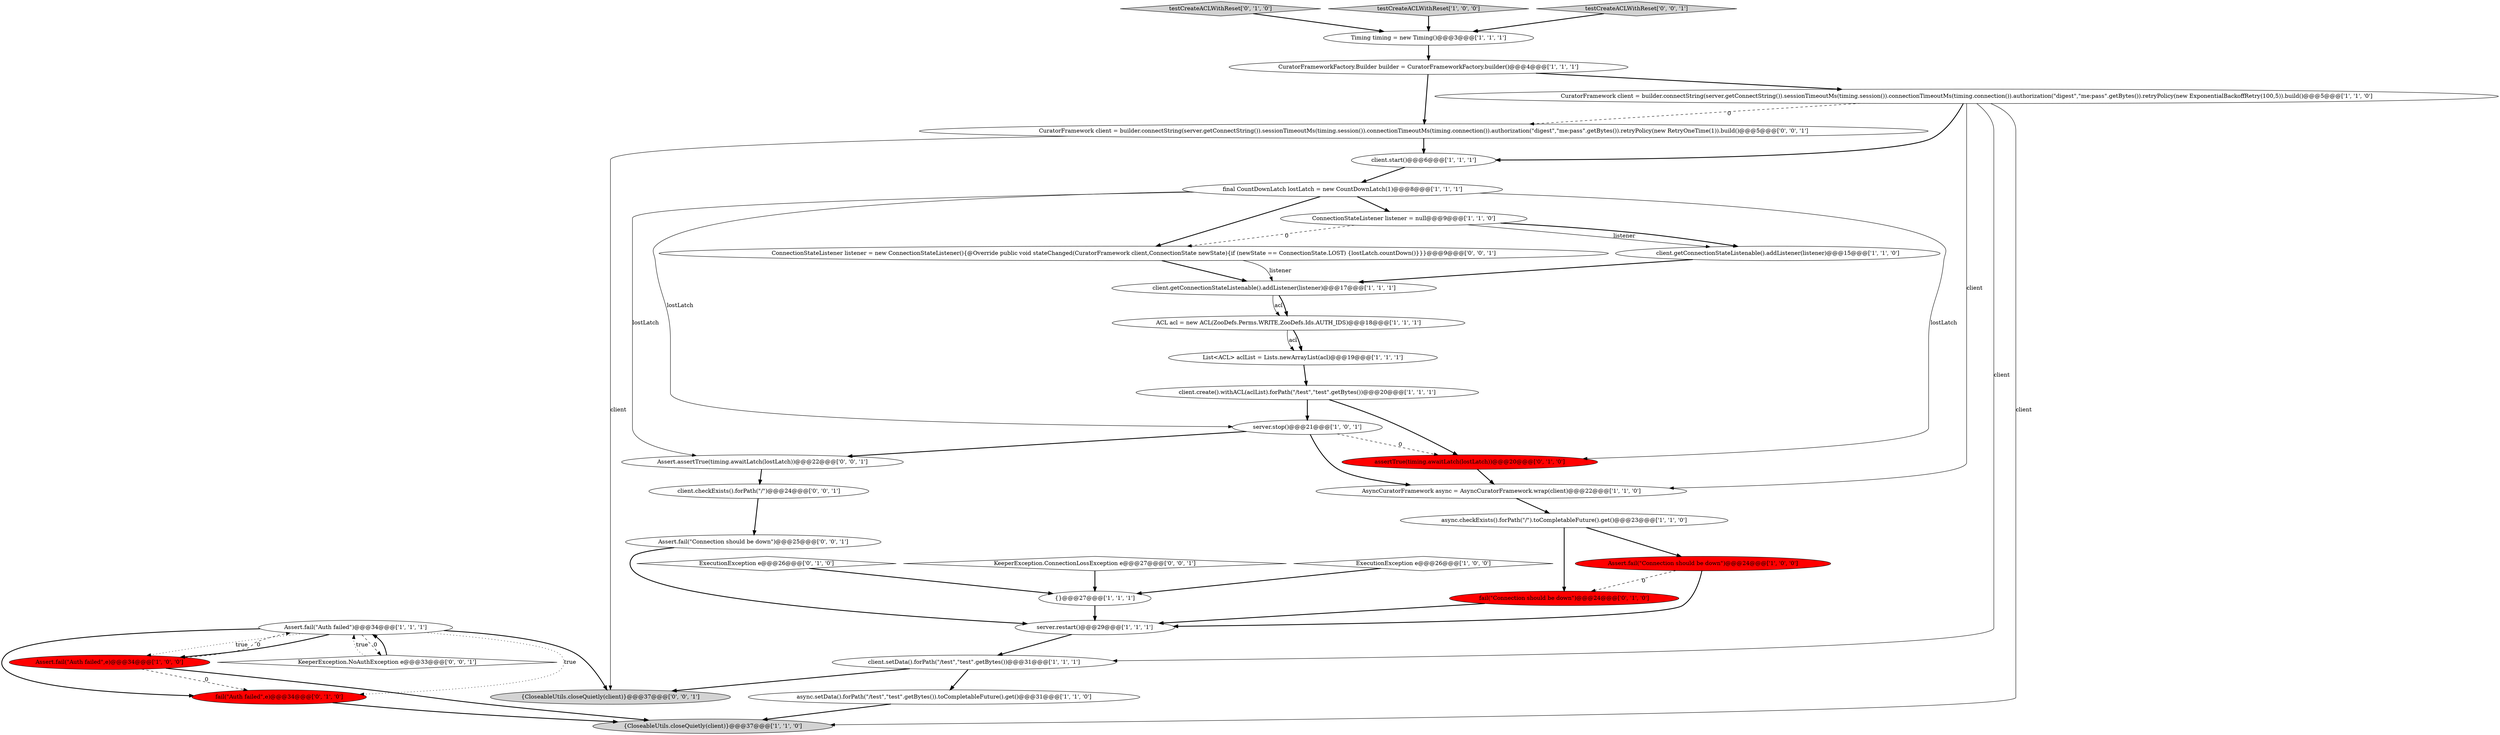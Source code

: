 digraph {
25 [style = filled, label = "fail(\"Auth failed\",e)@@@34@@@['0', '1', '0']", fillcolor = red, shape = ellipse image = "AAA1AAABBB2BBB"];
12 [style = filled, label = "client.start()@@@6@@@['1', '1', '1']", fillcolor = white, shape = ellipse image = "AAA0AAABBB1BBB"];
27 [style = filled, label = "fail(\"Connection should be down\")@@@24@@@['0', '1', '0']", fillcolor = red, shape = ellipse image = "AAA1AAABBB2BBB"];
37 [style = filled, label = "Assert.fail(\"Connection should be down\")@@@25@@@['0', '0', '1']", fillcolor = white, shape = ellipse image = "AAA0AAABBB3BBB"];
17 [style = filled, label = "CuratorFramework client = builder.connectString(server.getConnectString()).sessionTimeoutMs(timing.session()).connectionTimeoutMs(timing.connection()).authorization(\"digest\",\"me:pass\".getBytes()).retryPolicy(new ExponentialBackoffRetry(100,5)).build()@@@5@@@['1', '1', '0']", fillcolor = white, shape = ellipse image = "AAA0AAABBB1BBB"];
4 [style = filled, label = "async.checkExists().forPath(\"/\").toCompletableFuture().get()@@@23@@@['1', '1', '0']", fillcolor = white, shape = ellipse image = "AAA0AAABBB1BBB"];
24 [style = filled, label = "ExecutionException e@@@26@@@['0', '1', '0']", fillcolor = white, shape = diamond image = "AAA0AAABBB2BBB"];
35 [style = filled, label = "client.checkExists().forPath(\"/\")@@@24@@@['0', '0', '1']", fillcolor = white, shape = ellipse image = "AAA0AAABBB3BBB"];
8 [style = filled, label = "Assert.fail(\"Auth failed\")@@@34@@@['1', '1', '1']", fillcolor = white, shape = ellipse image = "AAA0AAABBB1BBB"];
32 [style = filled, label = "CuratorFramework client = builder.connectString(server.getConnectString()).sessionTimeoutMs(timing.session()).connectionTimeoutMs(timing.connection()).authorization(\"digest\",\"me:pass\".getBytes()).retryPolicy(new RetryOneTime(1)).build()@@@5@@@['0', '0', '1']", fillcolor = white, shape = ellipse image = "AAA0AAABBB3BBB"];
14 [style = filled, label = "client.getConnectionStateListenable().addListener(listener)@@@15@@@['1', '1', '0']", fillcolor = white, shape = ellipse image = "AAA0AAABBB1BBB"];
33 [style = filled, label = "KeeperException.ConnectionLossException e@@@27@@@['0', '0', '1']", fillcolor = white, shape = diamond image = "AAA0AAABBB3BBB"];
15 [style = filled, label = "ExecutionException e@@@26@@@['1', '0', '0']", fillcolor = white, shape = diamond image = "AAA0AAABBB1BBB"];
0 [style = filled, label = "AsyncCuratorFramework async = AsyncCuratorFramework.wrap(client)@@@22@@@['1', '1', '0']", fillcolor = white, shape = ellipse image = "AAA0AAABBB1BBB"];
28 [style = filled, label = "testCreateACLWithReset['0', '1', '0']", fillcolor = lightgray, shape = diamond image = "AAA0AAABBB2BBB"];
16 [style = filled, label = "async.setData().forPath(\"/test\",\"test\".getBytes()).toCompletableFuture().get()@@@31@@@['1', '1', '0']", fillcolor = white, shape = ellipse image = "AAA0AAABBB1BBB"];
6 [style = filled, label = "Timing timing = new Timing()@@@3@@@['1', '1', '1']", fillcolor = white, shape = ellipse image = "AAA0AAABBB1BBB"];
23 [style = filled, label = "Assert.fail(\"Auth failed\",e)@@@34@@@['1', '0', '0']", fillcolor = red, shape = ellipse image = "AAA1AAABBB1BBB"];
29 [style = filled, label = "KeeperException.NoAuthException e@@@33@@@['0', '0', '1']", fillcolor = white, shape = diamond image = "AAA0AAABBB3BBB"];
13 [style = filled, label = "ConnectionStateListener listener = null@@@9@@@['1', '1', '0']", fillcolor = white, shape = ellipse image = "AAA0AAABBB1BBB"];
21 [style = filled, label = "client.getConnectionStateListenable().addListener(listener)@@@17@@@['1', '1', '1']", fillcolor = white, shape = ellipse image = "AAA0AAABBB1BBB"];
34 [style = filled, label = "ConnectionStateListener listener = new ConnectionStateListener(){@Override public void stateChanged(CuratorFramework client,ConnectionState newState){if (newState == ConnectionState.LOST) {lostLatch.countDown()}}}@@@9@@@['0', '0', '1']", fillcolor = white, shape = ellipse image = "AAA0AAABBB3BBB"];
3 [style = filled, label = "server.stop()@@@21@@@['1', '0', '1']", fillcolor = white, shape = ellipse image = "AAA0AAABBB1BBB"];
9 [style = filled, label = "server.restart()@@@29@@@['1', '1', '1']", fillcolor = white, shape = ellipse image = "AAA0AAABBB1BBB"];
1 [style = filled, label = "CuratorFrameworkFactory.Builder builder = CuratorFrameworkFactory.builder()@@@4@@@['1', '1', '1']", fillcolor = white, shape = ellipse image = "AAA0AAABBB1BBB"];
10 [style = filled, label = "testCreateACLWithReset['1', '0', '0']", fillcolor = lightgray, shape = diamond image = "AAA0AAABBB1BBB"];
36 [style = filled, label = "testCreateACLWithReset['0', '0', '1']", fillcolor = lightgray, shape = diamond image = "AAA0AAABBB3BBB"];
30 [style = filled, label = "Assert.assertTrue(timing.awaitLatch(lostLatch))@@@22@@@['0', '0', '1']", fillcolor = white, shape = ellipse image = "AAA0AAABBB3BBB"];
19 [style = filled, label = "{}@@@27@@@['1', '1', '1']", fillcolor = white, shape = ellipse image = "AAA0AAABBB1BBB"];
5 [style = filled, label = "client.setData().forPath(\"/test\",\"test\".getBytes())@@@31@@@['1', '1', '1']", fillcolor = white, shape = ellipse image = "AAA0AAABBB1BBB"];
31 [style = filled, label = "{CloseableUtils.closeQuietly(client)}@@@37@@@['0', '0', '1']", fillcolor = lightgray, shape = ellipse image = "AAA0AAABBB3BBB"];
2 [style = filled, label = "client.create().withACL(aclList).forPath(\"/test\",\"test\".getBytes())@@@20@@@['1', '1', '1']", fillcolor = white, shape = ellipse image = "AAA0AAABBB1BBB"];
18 [style = filled, label = "List<ACL> aclList = Lists.newArrayList(acl)@@@19@@@['1', '1', '1']", fillcolor = white, shape = ellipse image = "AAA0AAABBB1BBB"];
26 [style = filled, label = "assertTrue(timing.awaitLatch(lostLatch))@@@20@@@['0', '1', '0']", fillcolor = red, shape = ellipse image = "AAA1AAABBB2BBB"];
11 [style = filled, label = "final CountDownLatch lostLatch = new CountDownLatch(1)@@@8@@@['1', '1', '1']", fillcolor = white, shape = ellipse image = "AAA0AAABBB1BBB"];
20 [style = filled, label = "ACL acl = new ACL(ZooDefs.Perms.WRITE,ZooDefs.Ids.AUTH_IDS)@@@18@@@['1', '1', '1']", fillcolor = white, shape = ellipse image = "AAA0AAABBB1BBB"];
22 [style = filled, label = "Assert.fail(\"Connection should be down\")@@@24@@@['1', '0', '0']", fillcolor = red, shape = ellipse image = "AAA1AAABBB1BBB"];
7 [style = filled, label = "{CloseableUtils.closeQuietly(client)}@@@37@@@['1', '1', '0']", fillcolor = lightgray, shape = ellipse image = "AAA0AAABBB1BBB"];
36->6 [style = bold, label=""];
29->8 [style = bold, label=""];
34->21 [style = solid, label="listener"];
8->25 [style = dotted, label="true"];
2->26 [style = bold, label=""];
28->6 [style = bold, label=""];
24->19 [style = bold, label=""];
8->23 [style = bold, label=""];
17->0 [style = solid, label="client"];
8->31 [style = bold, label=""];
11->26 [style = solid, label="lostLatch"];
3->26 [style = dashed, label="0"];
21->20 [style = solid, label="acl"];
23->25 [style = dashed, label="0"];
32->12 [style = bold, label=""];
2->3 [style = bold, label=""];
22->9 [style = bold, label=""];
27->9 [style = bold, label=""];
12->11 [style = bold, label=""];
16->7 [style = bold, label=""];
13->14 [style = solid, label="listener"];
8->23 [style = dotted, label="true"];
17->32 [style = dashed, label="0"];
22->27 [style = dashed, label="0"];
18->2 [style = bold, label=""];
15->19 [style = bold, label=""];
25->7 [style = bold, label=""];
11->30 [style = solid, label="lostLatch"];
10->6 [style = bold, label=""];
3->0 [style = bold, label=""];
1->17 [style = bold, label=""];
37->9 [style = bold, label=""];
29->8 [style = dotted, label="true"];
20->18 [style = solid, label="acl"];
5->16 [style = bold, label=""];
20->18 [style = bold, label=""];
6->1 [style = bold, label=""];
26->0 [style = bold, label=""];
17->12 [style = bold, label=""];
11->34 [style = bold, label=""];
21->20 [style = bold, label=""];
30->35 [style = bold, label=""];
17->7 [style = solid, label="client"];
5->31 [style = bold, label=""];
19->9 [style = bold, label=""];
35->37 [style = bold, label=""];
0->4 [style = bold, label=""];
17->5 [style = solid, label="client"];
11->13 [style = bold, label=""];
4->27 [style = bold, label=""];
9->5 [style = bold, label=""];
1->32 [style = bold, label=""];
23->7 [style = bold, label=""];
23->8 [style = dashed, label="0"];
33->19 [style = bold, label=""];
11->3 [style = solid, label="lostLatch"];
3->30 [style = bold, label=""];
13->34 [style = dashed, label="0"];
13->14 [style = bold, label=""];
4->22 [style = bold, label=""];
8->25 [style = bold, label=""];
14->21 [style = bold, label=""];
34->21 [style = bold, label=""];
32->31 [style = solid, label="client"];
8->29 [style = dashed, label="0"];
}
